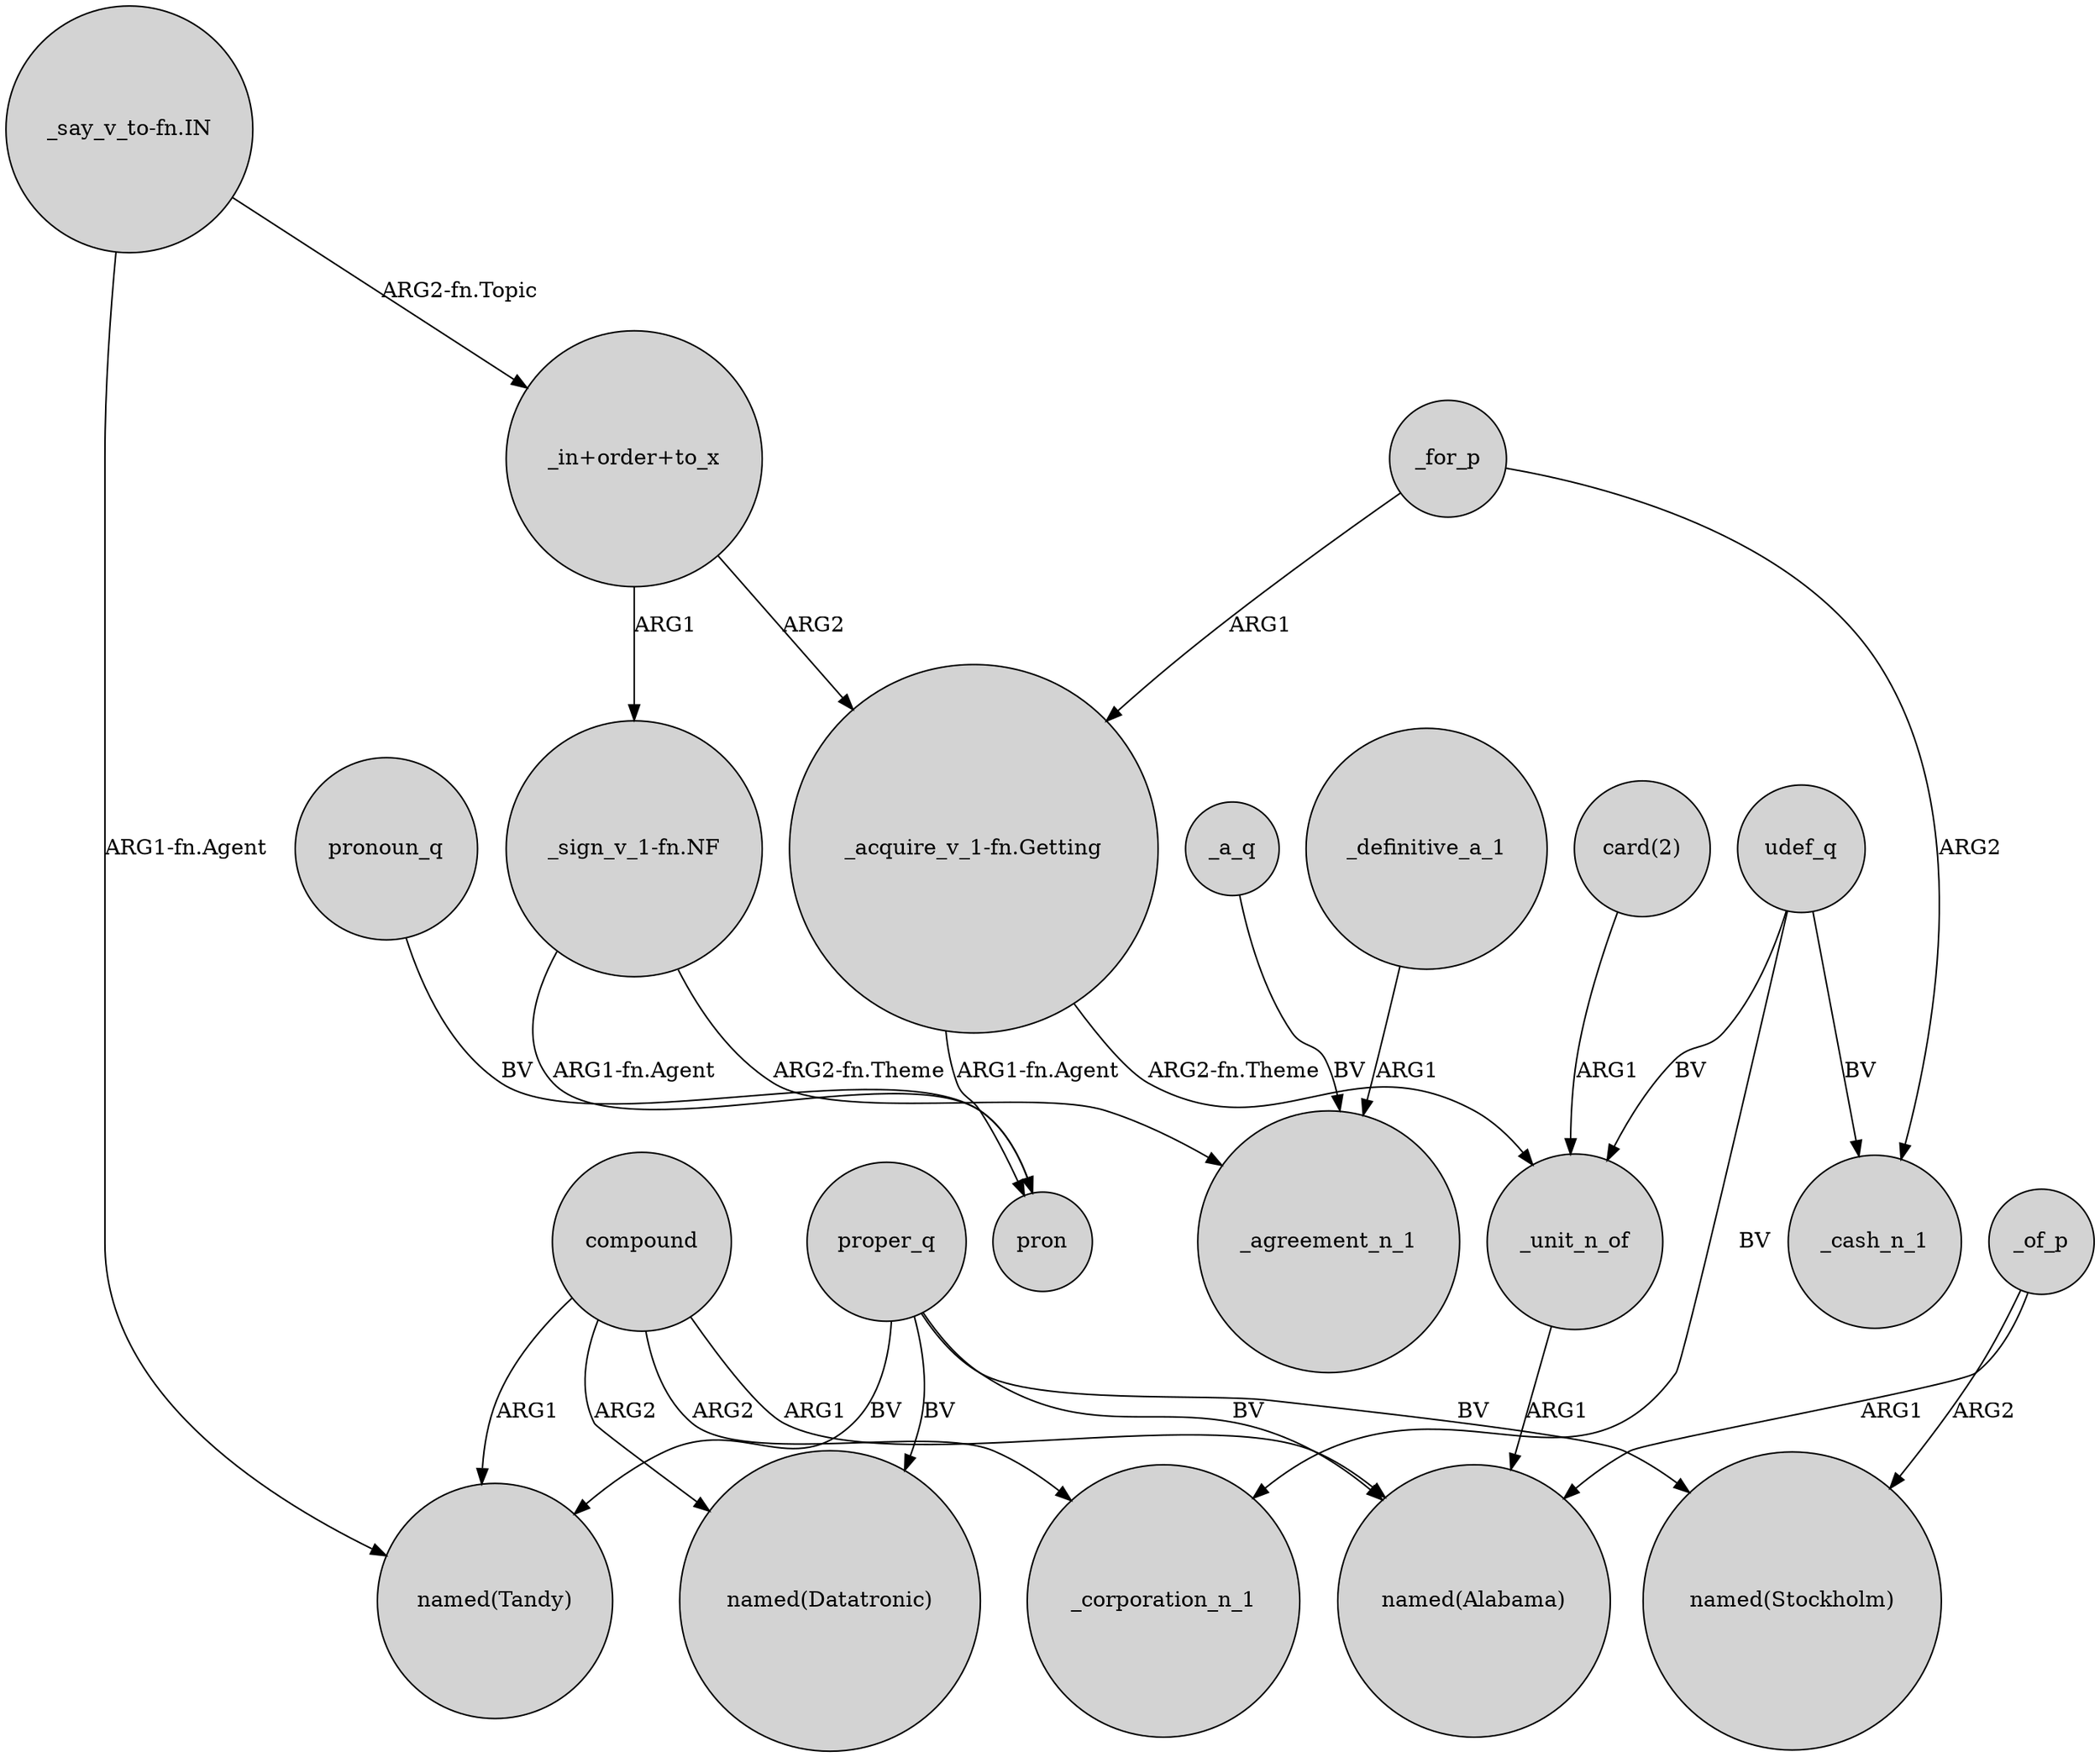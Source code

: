 digraph {
	node [shape=circle style=filled]
	compound -> "named(Datatronic)" [label=ARG2]
	"_say_v_to-fn.IN" -> "named(Tandy)" [label="ARG1-fn.Agent"]
	proper_q -> "named(Stockholm)" [label=BV]
	proper_q -> "named(Tandy)" [label=BV]
	"_sign_v_1-fn.NF" -> _agreement_n_1 [label="ARG2-fn.Theme"]
	udef_q -> _cash_n_1 [label=BV]
	_of_p -> "named(Alabama)" [label=ARG1]
	udef_q -> _unit_n_of [label=BV]
	_for_p -> _cash_n_1 [label=ARG2]
	compound -> _corporation_n_1 [label=ARG2]
	"_acquire_v_1-fn.Getting" -> _unit_n_of [label="ARG2-fn.Theme"]
	"_say_v_to-fn.IN" -> "_in+order+to_x" [label="ARG2-fn.Topic"]
	"_acquire_v_1-fn.Getting" -> pron [label="ARG1-fn.Agent"]
	"_in+order+to_x" -> "_acquire_v_1-fn.Getting" [label=ARG2]
	_for_p -> "_acquire_v_1-fn.Getting" [label=ARG1]
	pronoun_q -> pron [label=BV]
	udef_q -> _corporation_n_1 [label=BV]
	_of_p -> "named(Stockholm)" [label=ARG2]
	"_sign_v_1-fn.NF" -> pron [label="ARG1-fn.Agent"]
	"_in+order+to_x" -> "_sign_v_1-fn.NF" [label=ARG1]
	_a_q -> _agreement_n_1 [label=BV]
	proper_q -> "named(Datatronic)" [label=BV]
	_unit_n_of -> "named(Alabama)" [label=ARG1]
	proper_q -> "named(Alabama)" [label=BV]
	compound -> "named(Tandy)" [label=ARG1]
	compound -> "named(Alabama)" [label=ARG1]
	"card(2)" -> _unit_n_of [label=ARG1]
	_definitive_a_1 -> _agreement_n_1 [label=ARG1]
}
